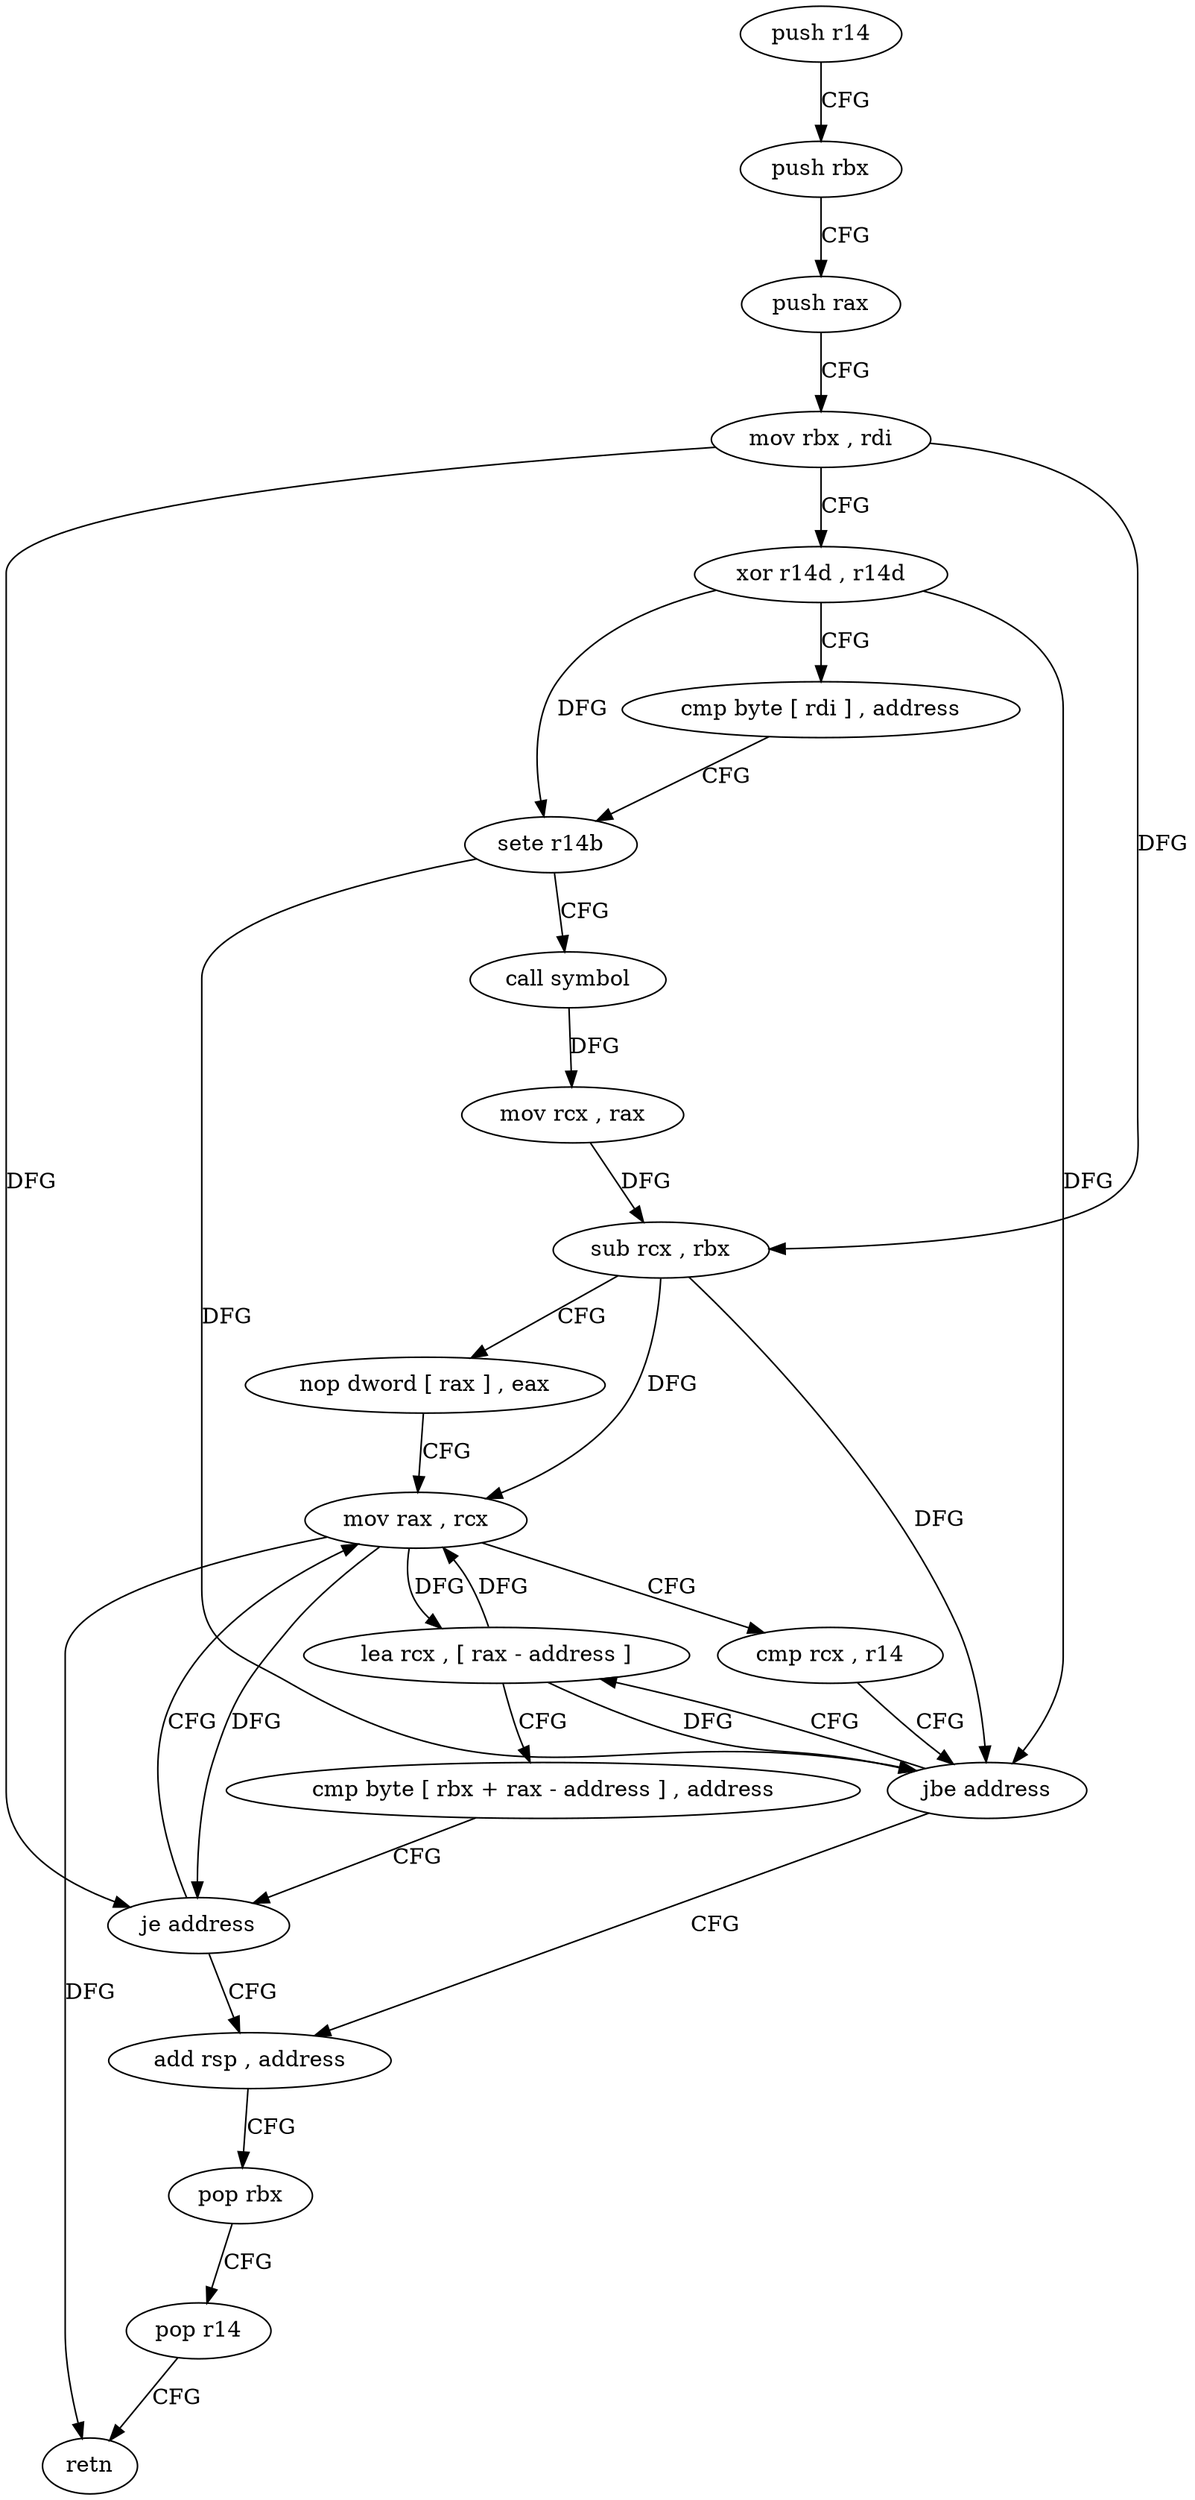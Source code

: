 digraph "func" {
"4234576" [label = "push r14" ]
"4234578" [label = "push rbx" ]
"4234579" [label = "push rax" ]
"4234580" [label = "mov rbx , rdi" ]
"4234583" [label = "xor r14d , r14d" ]
"4234586" [label = "cmp byte [ rdi ] , address" ]
"4234589" [label = "sete r14b" ]
"4234593" [label = "call symbol" ]
"4234598" [label = "mov rcx , rax" ]
"4234601" [label = "sub rcx , rbx" ]
"4234604" [label = "nop dword [ rax ] , eax" ]
"4234608" [label = "mov rax , rcx" ]
"4234627" [label = "add rsp , address" ]
"4234631" [label = "pop rbx" ]
"4234632" [label = "pop r14" ]
"4234634" [label = "retn" ]
"4234616" [label = "lea rcx , [ rax - address ]" ]
"4234620" [label = "cmp byte [ rbx + rax - address ] , address" ]
"4234625" [label = "je address" ]
"4234611" [label = "cmp rcx , r14" ]
"4234614" [label = "jbe address" ]
"4234576" -> "4234578" [ label = "CFG" ]
"4234578" -> "4234579" [ label = "CFG" ]
"4234579" -> "4234580" [ label = "CFG" ]
"4234580" -> "4234583" [ label = "CFG" ]
"4234580" -> "4234601" [ label = "DFG" ]
"4234580" -> "4234625" [ label = "DFG" ]
"4234583" -> "4234586" [ label = "CFG" ]
"4234583" -> "4234589" [ label = "DFG" ]
"4234583" -> "4234614" [ label = "DFG" ]
"4234586" -> "4234589" [ label = "CFG" ]
"4234589" -> "4234593" [ label = "CFG" ]
"4234589" -> "4234614" [ label = "DFG" ]
"4234593" -> "4234598" [ label = "DFG" ]
"4234598" -> "4234601" [ label = "DFG" ]
"4234601" -> "4234604" [ label = "CFG" ]
"4234601" -> "4234608" [ label = "DFG" ]
"4234601" -> "4234614" [ label = "DFG" ]
"4234604" -> "4234608" [ label = "CFG" ]
"4234608" -> "4234611" [ label = "CFG" ]
"4234608" -> "4234634" [ label = "DFG" ]
"4234608" -> "4234616" [ label = "DFG" ]
"4234608" -> "4234625" [ label = "DFG" ]
"4234627" -> "4234631" [ label = "CFG" ]
"4234631" -> "4234632" [ label = "CFG" ]
"4234632" -> "4234634" [ label = "CFG" ]
"4234616" -> "4234620" [ label = "CFG" ]
"4234616" -> "4234608" [ label = "DFG" ]
"4234616" -> "4234614" [ label = "DFG" ]
"4234620" -> "4234625" [ label = "CFG" ]
"4234625" -> "4234608" [ label = "CFG" ]
"4234625" -> "4234627" [ label = "CFG" ]
"4234611" -> "4234614" [ label = "CFG" ]
"4234614" -> "4234627" [ label = "CFG" ]
"4234614" -> "4234616" [ label = "CFG" ]
}
